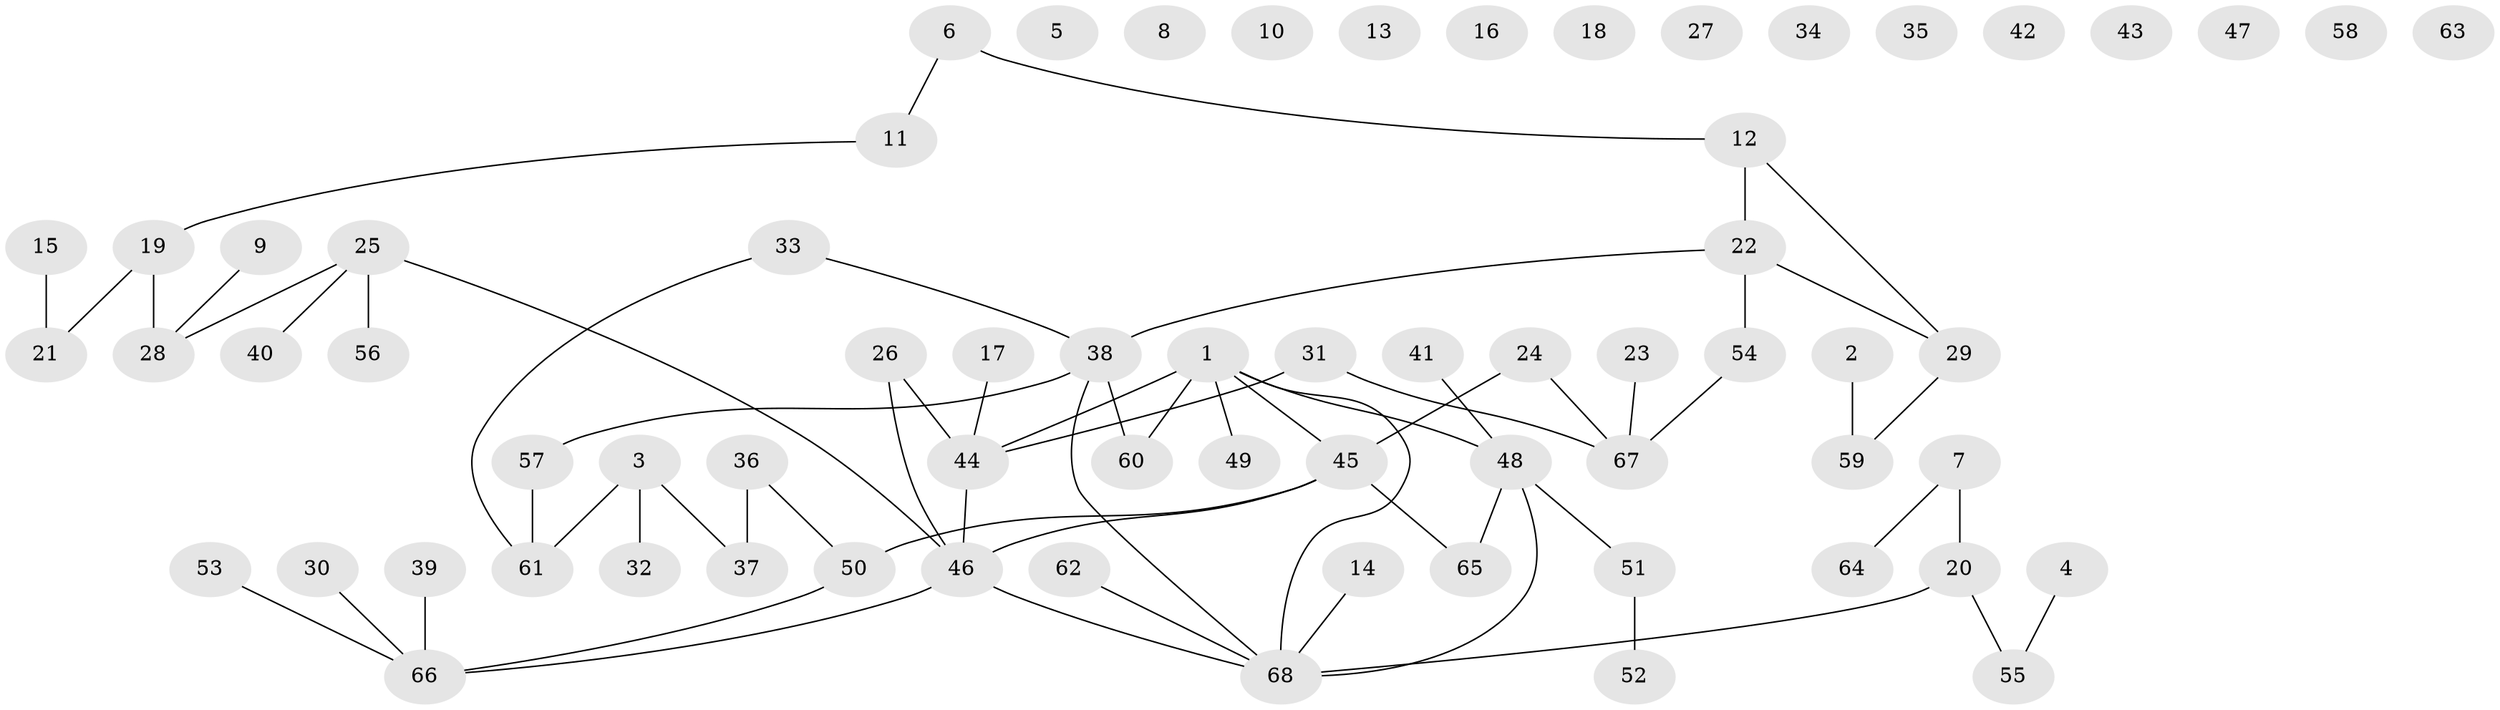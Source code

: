 // Generated by graph-tools (version 1.1) at 2025/33/03/09/25 02:33:27]
// undirected, 68 vertices, 66 edges
graph export_dot {
graph [start="1"]
  node [color=gray90,style=filled];
  1;
  2;
  3;
  4;
  5;
  6;
  7;
  8;
  9;
  10;
  11;
  12;
  13;
  14;
  15;
  16;
  17;
  18;
  19;
  20;
  21;
  22;
  23;
  24;
  25;
  26;
  27;
  28;
  29;
  30;
  31;
  32;
  33;
  34;
  35;
  36;
  37;
  38;
  39;
  40;
  41;
  42;
  43;
  44;
  45;
  46;
  47;
  48;
  49;
  50;
  51;
  52;
  53;
  54;
  55;
  56;
  57;
  58;
  59;
  60;
  61;
  62;
  63;
  64;
  65;
  66;
  67;
  68;
  1 -- 44;
  1 -- 45;
  1 -- 48;
  1 -- 49;
  1 -- 60;
  1 -- 68;
  2 -- 59;
  3 -- 32;
  3 -- 37;
  3 -- 61;
  4 -- 55;
  6 -- 11;
  6 -- 12;
  7 -- 20;
  7 -- 64;
  9 -- 28;
  11 -- 19;
  12 -- 22;
  12 -- 29;
  14 -- 68;
  15 -- 21;
  17 -- 44;
  19 -- 21;
  19 -- 28;
  20 -- 55;
  20 -- 68;
  22 -- 29;
  22 -- 38;
  22 -- 54;
  23 -- 67;
  24 -- 45;
  24 -- 67;
  25 -- 28;
  25 -- 40;
  25 -- 46;
  25 -- 56;
  26 -- 44;
  26 -- 46;
  29 -- 59;
  30 -- 66;
  31 -- 44;
  31 -- 67;
  33 -- 38;
  33 -- 61;
  36 -- 37;
  36 -- 50;
  38 -- 57;
  38 -- 60;
  38 -- 68;
  39 -- 66;
  41 -- 48;
  44 -- 46;
  45 -- 46;
  45 -- 50;
  45 -- 65;
  46 -- 66;
  46 -- 68;
  48 -- 51;
  48 -- 65;
  48 -- 68;
  50 -- 66;
  51 -- 52;
  53 -- 66;
  54 -- 67;
  57 -- 61;
  62 -- 68;
}
